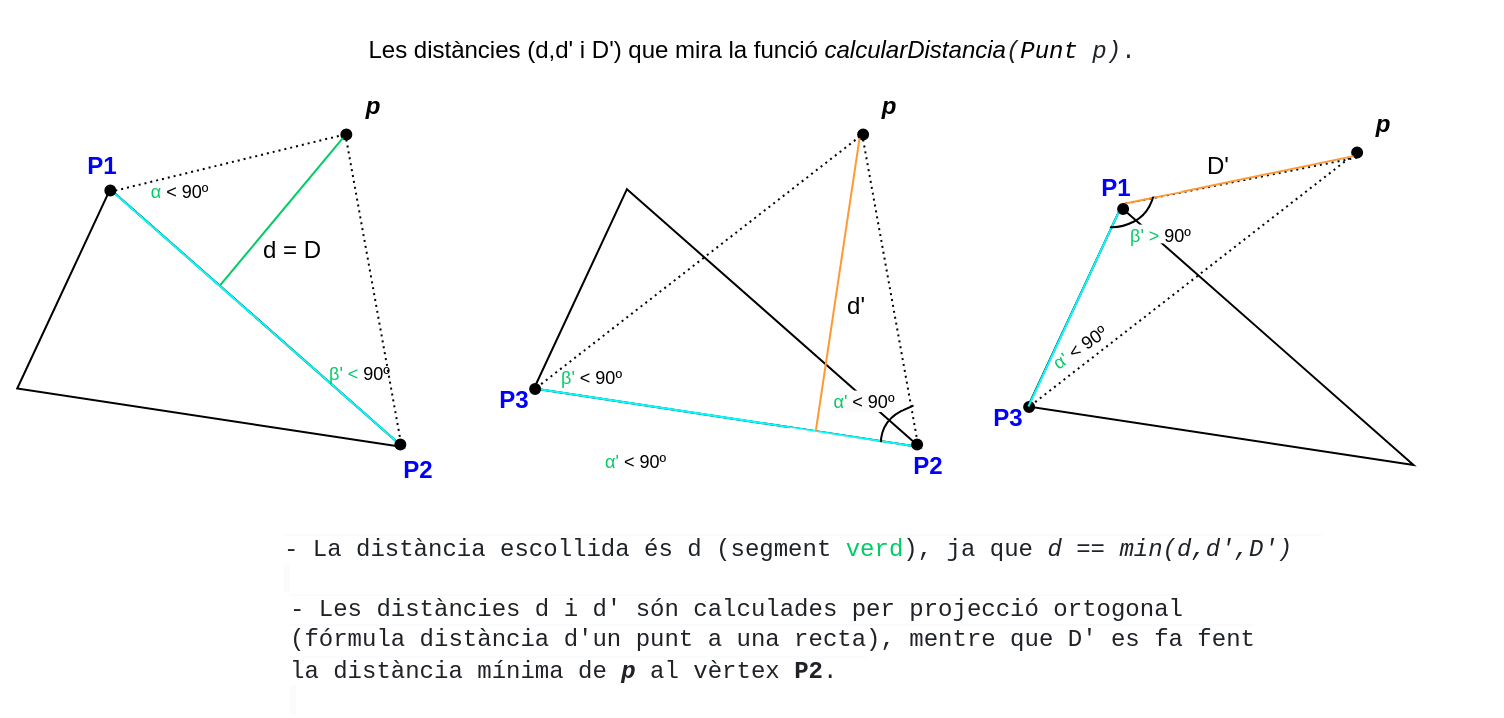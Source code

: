 <mxfile version="22.1.7" type="device">
  <diagram name="Pàgina-1" id="t4-3i-fzktAIc9puQOTV">
    <mxGraphModel dx="1002" dy="543" grid="1" gridSize="10" guides="1" tooltips="1" connect="1" arrows="1" fold="1" page="1" pageScale="1" pageWidth="827" pageHeight="1169" math="0" shadow="0">
      <root>
        <mxCell id="0" />
        <mxCell id="1" parent="0" />
        <mxCell id="68czG8918Wwrf0z5QYm2-79" value="Les distàncies (d,d&#39; i D&#39;) que mira la funció&amp;nbsp;&lt;i&gt;calcularDistancia&lt;span style=&quot;color: rgb(31, 35, 40); font-family: ui-monospace, SFMono-Regular, &amp;quot;SF Mono&amp;quot;, Menlo, Consolas, &amp;quot;Liberation Mono&amp;quot;, monospace; text-align: start; background-color: rgb(255, 255, 255);&quot;&gt;(&lt;/span&gt;&lt;span style=&quot;box-sizing: border-box; color: var(--color-prettylights-syntax-storage-modifier-import); font-family: ui-monospace, SFMono-Regular, &amp;quot;SF Mono&amp;quot;, Menlo, Consolas, &amp;quot;Liberation Mono&amp;quot;, monospace; text-align: start;&quot; class=&quot;pl-smi&quot;&gt;Punt&lt;/span&gt;&lt;span style=&quot;color: rgb(31, 35, 40); font-family: ui-monospace, SFMono-Regular, &amp;quot;SF Mono&amp;quot;, Menlo, Consolas, &amp;quot;Liberation Mono&amp;quot;, monospace; text-align: start; background-color: rgb(255, 255, 255);&quot;&gt; &lt;/span&gt;&lt;span style=&quot;box-sizing: border-box; margin-bottom: 0px; color: rgb(31, 35, 40); font-family: ui-monospace, SFMono-Regular, &amp;quot;SF Mono&amp;quot;, Menlo, Consolas, &amp;quot;Liberation Mono&amp;quot;, monospace; text-align: start;&quot; class=&quot;pl-s1&quot;&gt;p&lt;/span&gt;&lt;/i&gt;&lt;span style=&quot;color: rgb(31, 35, 40); font-family: ui-monospace, SFMono-Regular, &amp;quot;SF Mono&amp;quot;, Menlo, Consolas, &amp;quot;Liberation Mono&amp;quot;, monospace; text-align: start; background-color: rgb(255, 255, 255);&quot;&gt;&lt;i&gt;)&lt;/i&gt;.&lt;/span&gt;" style="text;html=1;strokeColor=none;fillColor=none;align=center;verticalAlign=middle;whiteSpace=wrap;rounded=0;" parent="1" vertex="1">
          <mxGeometry x="39.59" y="140" width="750" height="50" as="geometry" />
        </mxCell>
        <mxCell id="KhGMIewLTXNn31ryJmVY-80" value="" style="triangle;whiteSpace=wrap;html=1;rotation=25;" parent="1" vertex="1">
          <mxGeometry x="62.09" y="268.96" width="187.03" height="110" as="geometry" />
        </mxCell>
        <mxCell id="KhGMIewLTXNn31ryJmVY-81" value="" style="endArrow=none;html=1;rounded=0;strokeColor=#00FFFF;exitX=0.731;exitY=0.981;exitDx=0;exitDy=0;entryX=1;entryY=0.5;entryDx=0;entryDy=0;exitPerimeter=0;" parent="1" target="KhGMIewLTXNn31ryJmVY-80" edge="1">
          <mxGeometry width="50" height="50" relative="1" as="geometry">
            <mxPoint x="93.53" y="234.22" as="sourcePoint" />
            <mxPoint x="229.67" y="364.79" as="targetPoint" />
          </mxGeometry>
        </mxCell>
        <mxCell id="KhGMIewLTXNn31ryJmVY-82" value="&lt;b&gt;P1&lt;/b&gt;" style="text;html=1;strokeColor=none;fillColor=none;align=center;verticalAlign=middle;whiteSpace=wrap;rounded=0;fontColor=#0000FF;" parent="1" vertex="1">
          <mxGeometry x="59.67" y="207.79" width="60" height="30" as="geometry" />
        </mxCell>
        <mxCell id="KhGMIewLTXNn31ryJmVY-83" value="" style="ellipse;whiteSpace=wrap;html=1;labelBackgroundColor=#FF0F0F;fillColor=#000000;fontColor=#FF0F0F;" parent="1" vertex="1">
          <mxGeometry x="91.67" y="232.79" width="5" height="5" as="geometry" />
        </mxCell>
        <mxCell id="KhGMIewLTXNn31ryJmVY-84" value="" style="ellipse;whiteSpace=wrap;html=1;labelBackgroundColor=#FF0F0F;fillColor=#000000;fontColor=#FF0F0F;" parent="1" vertex="1">
          <mxGeometry x="236.67" y="359.79" width="5" height="5" as="geometry" />
        </mxCell>
        <mxCell id="KhGMIewLTXNn31ryJmVY-85" value="" style="ellipse;whiteSpace=wrap;html=1;labelBackgroundColor=#FF0F0F;fillColor=#000000;fontColor=#FF0F0F;" parent="1" vertex="1">
          <mxGeometry x="209.67" y="204.79" width="5" height="5" as="geometry" />
        </mxCell>
        <mxCell id="KhGMIewLTXNn31ryJmVY-86" value="" style="endArrow=none;dashed=1;html=1;dashPattern=1 2;strokeWidth=1;rounded=0;entryX=0.467;entryY=0.463;entryDx=0;entryDy=0;entryPerimeter=0;exitX=1;exitY=0.5;exitDx=0;exitDy=0;" parent="1" source="KhGMIewLTXNn31ryJmVY-83" target="KhGMIewLTXNn31ryJmVY-85" edge="1">
          <mxGeometry width="50" height="50" relative="1" as="geometry">
            <mxPoint x="129.67" y="234.79" as="sourcePoint" />
            <mxPoint x="149.67" y="254.79" as="targetPoint" />
          </mxGeometry>
        </mxCell>
        <mxCell id="KhGMIewLTXNn31ryJmVY-87" value="" style="endArrow=none;dashed=1;html=1;dashPattern=1 2;strokeWidth=1;rounded=0;exitX=0.5;exitY=1;exitDx=0;exitDy=0;entryX=0.5;entryY=0;entryDx=0;entryDy=0;" parent="1" source="KhGMIewLTXNn31ryJmVY-85" target="KhGMIewLTXNn31ryJmVY-84" edge="1">
          <mxGeometry width="50" height="50" relative="1" as="geometry">
            <mxPoint x="106.67" y="245.79" as="sourcePoint" />
            <mxPoint x="259.67" y="274.79" as="targetPoint" />
          </mxGeometry>
        </mxCell>
        <mxCell id="KhGMIewLTXNn31ryJmVY-88" value="" style="endArrow=none;html=1;rounded=0;entryX=0;entryY=1;entryDx=0;entryDy=0;exitX=0.375;exitY=0.184;exitDx=0;exitDy=0;exitPerimeter=0;strokeColor=#00CC66;" parent="1" source="KhGMIewLTXNn31ryJmVY-80" target="KhGMIewLTXNn31ryJmVY-85" edge="1">
          <mxGeometry width="50" height="50" relative="1" as="geometry">
            <mxPoint x="139.67" y="293.79" as="sourcePoint" />
            <mxPoint x="119.67" y="244.79" as="targetPoint" />
          </mxGeometry>
        </mxCell>
        <mxCell id="KhGMIewLTXNn31ryJmVY-89" value="&lt;font style=&quot;font-size: 9px;&quot;&gt;&amp;nbsp; &amp;nbsp; &amp;nbsp;&lt;font color=&quot;#00cc66&quot;&gt;α&lt;/font&gt; &amp;lt; 90º&lt;/font&gt;" style="text;html=1;strokeColor=none;fillColor=none;align=center;verticalAlign=middle;whiteSpace=wrap;rounded=0;" parent="1" vertex="1">
          <mxGeometry x="91.67" y="220.29" width="60.55" height="30" as="geometry" />
        </mxCell>
        <mxCell id="KhGMIewLTXNn31ryJmVY-91" value="d = D" style="text;html=1;strokeColor=none;fillColor=none;align=center;verticalAlign=middle;whiteSpace=wrap;rounded=0;" parent="1" vertex="1">
          <mxGeometry x="154.67" y="250.29" width="60" height="30" as="geometry" />
        </mxCell>
        <mxCell id="KhGMIewLTXNn31ryJmVY-92" value="&lt;b&gt;&lt;i&gt;p&lt;/i&gt;&lt;/b&gt;" style="text;html=1;strokeColor=none;fillColor=none;align=center;verticalAlign=middle;whiteSpace=wrap;rounded=0;" parent="1" vertex="1">
          <mxGeometry x="214.67" y="177.79" width="21.49" height="30" as="geometry" />
        </mxCell>
        <mxCell id="KhGMIewLTXNn31ryJmVY-95" value="" style="triangle;whiteSpace=wrap;html=1;rotation=25;" parent="1" vertex="1">
          <mxGeometry x="320.48" y="268.96" width="187.03" height="110" as="geometry" />
        </mxCell>
        <mxCell id="KhGMIewLTXNn31ryJmVY-96" value="" style="endArrow=none;html=1;rounded=0;strokeColor=#00FFFF;entryX=1;entryY=0.5;entryDx=0;entryDy=0;targetPerimeterSpacing=0;startSize=6;exitX=0.001;exitY=0.999;exitDx=0;exitDy=0;exitPerimeter=0;" parent="1" source="KhGMIewLTXNn31ryJmVY-95" target="KhGMIewLTXNn31ryJmVY-95" edge="1">
          <mxGeometry width="50" height="50" relative="1" as="geometry">
            <mxPoint x="308.06" y="337.79" as="sourcePoint" />
            <mxPoint x="488.06" y="364.79" as="targetPoint" />
          </mxGeometry>
        </mxCell>
        <mxCell id="KhGMIewLTXNn31ryJmVY-97" value="&lt;b&gt;P3&lt;/b&gt;" style="text;html=1;strokeColor=none;fillColor=none;align=center;verticalAlign=middle;whiteSpace=wrap;rounded=0;fontColor=#0000FF;" parent="1" vertex="1">
          <mxGeometry x="281.06" y="325" width="30" height="30" as="geometry" />
        </mxCell>
        <mxCell id="KhGMIewLTXNn31ryJmVY-98" value="" style="ellipse;whiteSpace=wrap;html=1;labelBackgroundColor=#FF0F0F;fillColor=#000000;fontColor=#FF0F0F;" parent="1" vertex="1">
          <mxGeometry x="304.06" y="332" width="5" height="5" as="geometry" />
        </mxCell>
        <mxCell id="KhGMIewLTXNn31ryJmVY-99" value="" style="ellipse;whiteSpace=wrap;html=1;labelBackgroundColor=#FF0F0F;fillColor=#000000;fontColor=#FF0F0F;" parent="1" vertex="1">
          <mxGeometry x="495.06" y="359.79" width="5" height="5" as="geometry" />
        </mxCell>
        <mxCell id="KhGMIewLTXNn31ryJmVY-100" value="" style="ellipse;whiteSpace=wrap;html=1;labelBackgroundColor=#FF0F0F;fillColor=#000000;fontColor=#FF0F0F;" parent="1" vertex="1">
          <mxGeometry x="468.06" y="204.79" width="5" height="5" as="geometry" />
        </mxCell>
        <mxCell id="KhGMIewLTXNn31ryJmVY-101" value="" style="endArrow=none;dashed=1;html=1;dashPattern=1 2;strokeWidth=1;rounded=0;entryX=0.467;entryY=0.463;entryDx=0;entryDy=0;entryPerimeter=0;exitX=0.005;exitY=0.992;exitDx=0;exitDy=0;exitPerimeter=0;" parent="1" source="KhGMIewLTXNn31ryJmVY-95" target="KhGMIewLTXNn31ryJmVY-100" edge="1">
          <mxGeometry width="50" height="50" relative="1" as="geometry">
            <mxPoint x="388.06" y="234.79" as="sourcePoint" />
            <mxPoint x="408.06" y="254.79" as="targetPoint" />
          </mxGeometry>
        </mxCell>
        <mxCell id="KhGMIewLTXNn31ryJmVY-102" value="" style="endArrow=none;dashed=1;html=1;dashPattern=1 2;strokeWidth=1;rounded=0;exitX=0.5;exitY=1;exitDx=0;exitDy=0;entryX=0.5;entryY=0;entryDx=0;entryDy=0;" parent="1" source="KhGMIewLTXNn31ryJmVY-100" target="KhGMIewLTXNn31ryJmVY-99" edge="1">
          <mxGeometry width="50" height="50" relative="1" as="geometry">
            <mxPoint x="365.06" y="245.79" as="sourcePoint" />
            <mxPoint x="518.06" y="274.79" as="targetPoint" />
          </mxGeometry>
        </mxCell>
        <mxCell id="KhGMIewLTXNn31ryJmVY-103" value="" style="endArrow=none;html=1;rounded=0;entryX=0;entryY=1;entryDx=0;entryDy=0;strokeColor=#FF9933;targetPerimeterSpacing=0;sourcePerimeterSpacing=0;exitX=0.731;exitY=0.635;exitDx=0;exitDy=0;exitPerimeter=0;" parent="1" source="KhGMIewLTXNn31ryJmVY-95" target="KhGMIewLTXNn31ryJmVY-100" edge="1">
          <mxGeometry width="50" height="50" relative="1" as="geometry">
            <mxPoint x="428.06" y="357.79" as="sourcePoint" />
            <mxPoint x="378.06" y="244.79" as="targetPoint" />
          </mxGeometry>
        </mxCell>
        <mxCell id="KhGMIewLTXNn31ryJmVY-104" value="&lt;font style=&quot;font-size: 9px;&quot;&gt;&amp;nbsp; &amp;nbsp; &amp;nbsp;&lt;font color=&quot;#00cc66&quot;&gt;α&#39;&lt;/font&gt; &amp;lt; 90º&lt;/font&gt;" style="text;html=1;strokeColor=none;fillColor=none;align=center;verticalAlign=middle;whiteSpace=wrap;rounded=0;" parent="1" vertex="1">
          <mxGeometry x="320.0" y="355" width="60.55" height="30" as="geometry" />
        </mxCell>
        <mxCell id="KhGMIewLTXNn31ryJmVY-105" value="&lt;font style=&quot;font-size: 9px;&quot;&gt;&amp;nbsp; &amp;nbsp;&lt;font color=&quot;#00cc66&quot;&gt; &amp;nbsp;β&#39;&amp;nbsp;&lt;/font&gt;&amp;lt; 90º&lt;/font&gt;" style="text;html=1;strokeColor=none;fillColor=none;align=center;verticalAlign=middle;whiteSpace=wrap;rounded=0;" parent="1" vertex="1">
          <mxGeometry x="298.06" y="312.79" width="60.55" height="30" as="geometry" />
        </mxCell>
        <mxCell id="KhGMIewLTXNn31ryJmVY-106" value="d&#39;" style="text;html=1;strokeColor=none;fillColor=none;align=center;verticalAlign=middle;whiteSpace=wrap;rounded=0;" parent="1" vertex="1">
          <mxGeometry x="446.96" y="277.79" width="40" height="30" as="geometry" />
        </mxCell>
        <mxCell id="KhGMIewLTXNn31ryJmVY-107" value="&lt;b&gt;&lt;i&gt;p&lt;/i&gt;&lt;/b&gt;" style="text;html=1;strokeColor=none;fillColor=none;align=center;verticalAlign=middle;whiteSpace=wrap;rounded=0;" parent="1" vertex="1">
          <mxGeometry x="473.06" y="177.79" width="21.49" height="30" as="geometry" />
        </mxCell>
        <mxCell id="KhGMIewLTXNn31ryJmVY-108" value="&lt;b&gt;P2&lt;/b&gt;" style="text;html=1;strokeColor=none;fillColor=none;align=center;verticalAlign=middle;whiteSpace=wrap;rounded=0;fontColor=#0000FF;" parent="1" vertex="1">
          <mxGeometry x="218.06" y="359.5" width="60" height="30" as="geometry" />
        </mxCell>
        <mxCell id="KhGMIewLTXNn31ryJmVY-109" value="&lt;b&gt;P2&lt;/b&gt;" style="text;html=1;strokeColor=none;fillColor=none;align=center;verticalAlign=middle;whiteSpace=wrap;rounded=0;fontColor=#0000FF;" parent="1" vertex="1">
          <mxGeometry x="473.06" y="357.96" width="60" height="30" as="geometry" />
        </mxCell>
        <mxCell id="KhGMIewLTXNn31ryJmVY-110" value="" style="triangle;whiteSpace=wrap;html=1;rotation=25;" parent="1" vertex="1">
          <mxGeometry x="567.48" y="277.96" width="187.03" height="110" as="geometry" />
        </mxCell>
        <mxCell id="KhGMIewLTXNn31ryJmVY-111" value="" style="endArrow=none;html=1;rounded=0;strokeColor=#00FFFF;entryX=0;entryY=0;entryDx=0;entryDy=0;targetPerimeterSpacing=0;startSize=6;exitX=0.001;exitY=0.999;exitDx=0;exitDy=0;exitPerimeter=0;entryPerimeter=0;" parent="1" source="KhGMIewLTXNn31ryJmVY-114" target="KhGMIewLTXNn31ryJmVY-110" edge="1">
          <mxGeometry width="50" height="50" relative="1" as="geometry">
            <mxPoint x="555.06" y="346.79" as="sourcePoint" />
            <mxPoint x="735.06" y="373.79" as="targetPoint" />
          </mxGeometry>
        </mxCell>
        <mxCell id="KhGMIewLTXNn31ryJmVY-112" value="&lt;b&gt;P3&lt;/b&gt;" style="text;html=1;strokeColor=none;fillColor=none;align=center;verticalAlign=middle;whiteSpace=wrap;rounded=0;fontColor=#0000FF;" parent="1" vertex="1">
          <mxGeometry x="528.06" y="334" width="30" height="30" as="geometry" />
        </mxCell>
        <mxCell id="KhGMIewLTXNn31ryJmVY-113" value="" style="ellipse;whiteSpace=wrap;html=1;labelBackgroundColor=#FF0F0F;fillColor=#000000;fontColor=#FF0F0F;" parent="1" vertex="1">
          <mxGeometry x="551.06" y="341" width="5" height="5" as="geometry" />
        </mxCell>
        <mxCell id="KhGMIewLTXNn31ryJmVY-115" value="" style="ellipse;whiteSpace=wrap;html=1;labelBackgroundColor=#FF0F0F;fillColor=#000000;fontColor=#FF0F0F;" parent="1" vertex="1">
          <mxGeometry x="715.06" y="213.79" width="5" height="5" as="geometry" />
        </mxCell>
        <mxCell id="KhGMIewLTXNn31ryJmVY-116" value="" style="endArrow=none;dashed=1;html=1;dashPattern=1 2;strokeWidth=1;rounded=0;entryX=0.467;entryY=0.463;entryDx=0;entryDy=0;entryPerimeter=0;exitX=0.005;exitY=0.992;exitDx=0;exitDy=0;exitPerimeter=0;" parent="1" source="KhGMIewLTXNn31ryJmVY-110" target="KhGMIewLTXNn31ryJmVY-115" edge="1">
          <mxGeometry width="50" height="50" relative="1" as="geometry">
            <mxPoint x="635.06" y="243.79" as="sourcePoint" />
            <mxPoint x="655.06" y="263.79" as="targetPoint" />
          </mxGeometry>
        </mxCell>
        <mxCell id="KhGMIewLTXNn31ryJmVY-117" value="" style="endArrow=none;dashed=1;html=1;dashPattern=1 2;strokeWidth=1;rounded=0;exitX=0.5;exitY=1;exitDx=0;exitDy=0;entryX=0.5;entryY=0;entryDx=0;entryDy=0;" parent="1" source="KhGMIewLTXNn31ryJmVY-115" target="KhGMIewLTXNn31ryJmVY-114" edge="1">
          <mxGeometry width="50" height="50" relative="1" as="geometry">
            <mxPoint x="612.06" y="254.79" as="sourcePoint" />
            <mxPoint x="765.06" y="283.79" as="targetPoint" />
          </mxGeometry>
        </mxCell>
        <mxCell id="KhGMIewLTXNn31ryJmVY-118" value="" style="endArrow=none;html=1;rounded=0;entryX=0;entryY=1;entryDx=0;entryDy=0;strokeColor=#FF9933;targetPerimeterSpacing=0;sourcePerimeterSpacing=0;exitX=0.5;exitY=0;exitDx=0;exitDy=0;" parent="1" source="KhGMIewLTXNn31ryJmVY-114" target="KhGMIewLTXNn31ryJmVY-115" edge="1">
          <mxGeometry width="50" height="50" relative="1" as="geometry">
            <mxPoint x="675.06" y="366.79" as="sourcePoint" />
            <mxPoint x="625.06" y="253.79" as="targetPoint" />
          </mxGeometry>
        </mxCell>
        <mxCell id="KhGMIewLTXNn31ryJmVY-121" value="D&#39;" style="text;html=1;strokeColor=none;fillColor=none;align=center;verticalAlign=middle;whiteSpace=wrap;rounded=0;" parent="1" vertex="1">
          <mxGeometry x="628.06" y="207.79" width="40" height="30" as="geometry" />
        </mxCell>
        <mxCell id="KhGMIewLTXNn31ryJmVY-122" value="&lt;b&gt;&lt;i&gt;p&lt;/i&gt;&lt;/b&gt;" style="text;html=1;strokeColor=none;fillColor=none;align=center;verticalAlign=middle;whiteSpace=wrap;rounded=0;" parent="1" vertex="1">
          <mxGeometry x="720.06" y="186.79" width="21.49" height="30" as="geometry" />
        </mxCell>
        <mxCell id="KhGMIewLTXNn31ryJmVY-123" value="&lt;b&gt;P1&lt;/b&gt;" style="text;html=1;strokeColor=none;fillColor=none;align=center;verticalAlign=middle;whiteSpace=wrap;rounded=0;fontColor=#0000FF;" parent="1" vertex="1">
          <mxGeometry x="570" y="219.25" width="54.06" height="30" as="geometry" />
        </mxCell>
        <mxCell id="KhGMIewLTXNn31ryJmVY-125" value="" style="endArrow=none;html=1;rounded=0;strokeColor=#00FFFF;entryX=0;entryY=0.025;entryDx=0;entryDy=0;targetPerimeterSpacing=0;startSize=6;exitX=0.001;exitY=0.999;exitDx=0;exitDy=0;exitPerimeter=0;entryPerimeter=0;" parent="1" source="KhGMIewLTXNn31ryJmVY-110" target="KhGMIewLTXNn31ryJmVY-110" edge="1">
          <mxGeometry width="50" height="50" relative="1" as="geometry">
            <mxPoint x="553.06" y="343" as="sourcePoint" />
            <mxPoint x="599.06" y="244" as="targetPoint" />
          </mxGeometry>
        </mxCell>
        <mxCell id="KhGMIewLTXNn31ryJmVY-114" value="" style="ellipse;whiteSpace=wrap;html=1;labelBackgroundColor=#FF0F0F;fillColor=#000000;fontColor=#FF0F0F;" parent="1" vertex="1">
          <mxGeometry x="598.06" y="242" width="5" height="5" as="geometry" />
        </mxCell>
        <mxCell id="KhGMIewLTXNn31ryJmVY-127" value="&lt;font style=&quot;font-size: 9px;&quot;&gt;&amp;nbsp; &amp;nbsp; &amp;nbsp;&lt;font color=&quot;#00cc66&quot;&gt;α&#39;&lt;/font&gt; &amp;lt; 90º&lt;/font&gt;" style="text;html=1;strokeColor=none;fillColor=none;align=center;verticalAlign=middle;whiteSpace=wrap;rounded=0;rotation=325;" parent="1" vertex="1">
          <mxGeometry x="542.51" y="302" width="60.55" height="30" as="geometry" />
        </mxCell>
        <mxCell id="KhGMIewLTXNn31ryJmVY-129" value="&lt;span style=&quot;border-color: var(--border-color); color: rgb(0, 0, 0); font-family: Helvetica; font-size: 12px; font-variant-ligatures: normal; font-variant-caps: normal; letter-spacing: normal; orphans: 2; text-align: center; text-indent: 0px; text-transform: none; widows: 2; word-spacing: 0px; -webkit-text-stroke-width: 0px; background-color: rgb(251, 251, 251); text-decoration-thickness: initial; text-decoration-style: initial; text-decoration-color: initial; font-weight: 400;&quot;&gt;&lt;span style=&quot;border-color: var(--border-color); color: rgb(31, 35, 40); font-family: ui-monospace, SFMono-Regular, &amp;quot;SF Mono&amp;quot;, Menlo, Consolas, &amp;quot;Liberation Mono&amp;quot;, monospace; text-align: start; background-color: rgb(255, 255, 255);&quot;&gt;- La distància escollida és d (segment&amp;nbsp;&lt;/span&gt;&lt;span style=&quot;border-color: var(--border-color); font-family: ui-monospace, SFMono-Regular, &amp;quot;SF Mono&amp;quot;, Menlo, Consolas, &amp;quot;Liberation Mono&amp;quot;, monospace; text-align: start; background-color: rgb(255, 255, 255);&quot;&gt;&lt;font color=&quot;#00cc66&quot; style=&quot;border-color: var(--border-color);&quot;&gt;verd&lt;/font&gt;&lt;/span&gt;&lt;span style=&quot;border-color: var(--border-color); color: rgb(31, 35, 40); font-family: ui-monospace, SFMono-Regular, &amp;quot;SF Mono&amp;quot;, Menlo, Consolas, &amp;quot;Liberation Mono&amp;quot;, monospace; text-align: start; background-color: rgb(255, 255, 255);&quot;&gt;), ja que &lt;i&gt;d == min(d,d&#39;,D&#39;)&amp;nbsp;&amp;nbsp;&lt;/i&gt;&lt;/span&gt;&lt;/span&gt;&lt;i&gt;&lt;br style=&quot;border-color: var(--border-color); color: rgb(0, 0, 0); font-family: Helvetica; font-size: 12px; font-variant-ligatures: normal; font-variant-caps: normal; font-weight: 400; letter-spacing: normal; orphans: 2; text-align: center; text-indent: 0px; text-transform: none; widows: 2; word-spacing: 0px; -webkit-text-stroke-width: 0px; background-color: rgb(251, 251, 251); text-decoration-thickness: initial; text-decoration-style: initial; text-decoration-color: initial;&quot;&gt;&lt;span style=&quot;color: rgb(0, 0, 0); font-family: Helvetica; font-size: 12px; font-variant-ligatures: normal; font-variant-caps: normal; font-weight: 400; letter-spacing: normal; orphans: 2; text-align: center; text-indent: 0px; text-transform: none; widows: 2; word-spacing: 0px; -webkit-text-stroke-width: 0px; background-color: rgb(251, 251, 251); text-decoration-thickness: initial; text-decoration-style: initial; text-decoration-color: initial; float: none; display: inline !important;&quot;&gt;&amp;nbsp;&lt;/span&gt;&lt;/i&gt;" style="text;whiteSpace=wrap;html=1;" parent="1" vertex="1">
          <mxGeometry x="179.06" y="399.79" width="536" height="30" as="geometry" />
        </mxCell>
        <mxCell id="KhGMIewLTXNn31ryJmVY-130" value="&lt;span style=&quot;border-color: var(--border-color); color: rgb(0, 0, 0); font-family: Helvetica; font-size: 12px; font-variant-ligatures: normal; font-variant-caps: normal; letter-spacing: normal; orphans: 2; text-align: center; text-indent: 0px; text-transform: none; widows: 2; word-spacing: 0px; -webkit-text-stroke-width: 0px; background-color: rgb(251, 251, 251); text-decoration-thickness: initial; text-decoration-style: initial; text-decoration-color: initial;&quot;&gt;&lt;span style=&quot;border-color: var(--border-color); color: rgb(31, 35, 40); font-family: ui-monospace, SFMono-Regular, &amp;quot;SF Mono&amp;quot;, Menlo, Consolas, &amp;quot;Liberation Mono&amp;quot;, monospace; text-align: start; background-color: rgb(255, 255, 255);&quot;&gt;- Les distàncies d i d&#39; són calculades per projecció ortogonal (fórmula distància d&#39;un punt a una recta), mentre que D&#39; es fa fent la distància mínima de &lt;b&gt;&lt;i&gt;p&lt;/i&gt;&lt;/b&gt; al vèrtex &lt;b&gt;P2&lt;/b&gt;.&lt;/span&gt;&lt;span style=&quot;font-weight: 400; border-color: var(--border-color); color: rgb(31, 35, 40); font-family: ui-monospace, SFMono-Regular, &amp;quot;SF Mono&amp;quot;, Menlo, Consolas, &amp;quot;Liberation Mono&amp;quot;, monospace; text-align: start; background-color: rgb(255, 255, 255);&quot;&gt;&amp;nbsp;&amp;nbsp;&lt;/span&gt;&lt;/span&gt;&lt;br style=&quot;border-color: var(--border-color); color: rgb(0, 0, 0); font-family: Helvetica; font-size: 12px; font-variant-ligatures: normal; font-variant-caps: normal; font-weight: 400; letter-spacing: normal; orphans: 2; text-align: center; text-indent: 0px; text-transform: none; widows: 2; word-spacing: 0px; -webkit-text-stroke-width: 0px; background-color: rgb(251, 251, 251); text-decoration-thickness: initial; text-decoration-style: initial; text-decoration-color: initial;&quot;&gt;&lt;span style=&quot;color: rgb(0, 0, 0); font-family: Helvetica; font-size: 12px; font-variant-ligatures: normal; font-variant-caps: normal; font-weight: 400; letter-spacing: normal; orphans: 2; text-align: center; text-indent: 0px; text-transform: none; widows: 2; word-spacing: 0px; -webkit-text-stroke-width: 0px; background-color: rgb(251, 251, 251); text-decoration-thickness: initial; text-decoration-style: initial; text-decoration-color: initial; float: none; display: inline !important;&quot;&gt;&amp;nbsp;&lt;/span&gt;" style="text;whiteSpace=wrap;html=1;" parent="1" vertex="1">
          <mxGeometry x="181.9" y="429.79" width="498.1" height="30" as="geometry" />
        </mxCell>
        <mxCell id="KhGMIewLTXNn31ryJmVY-132" value="&lt;font style=&quot;font-size: 9px;&quot;&gt;&amp;nbsp; &amp;nbsp;&lt;font color=&quot;#00cc66&quot;&gt; &amp;nbsp;β&#39; &amp;lt;&lt;/font&gt;&amp;nbsp;90º&lt;/font&gt;" style="text;html=1;strokeColor=none;fillColor=none;align=center;verticalAlign=middle;whiteSpace=wrap;rounded=0;" parent="1" vertex="1">
          <mxGeometry x="181.9" y="311" width="60.55" height="30" as="geometry" />
        </mxCell>
        <mxCell id="KhGMIewLTXNn31ryJmVY-133" value="" style="curved=1;endArrow=classic;html=1;rounded=0;" parent="1" source="KhGMIewLTXNn31ryJmVY-136" edge="1">
          <mxGeometry width="50" height="50" relative="1" as="geometry">
            <mxPoint x="500" y="380" as="sourcePoint" />
            <mxPoint x="520" y="340" as="targetPoint" />
            <Array as="points">
              <mxPoint x="481.06" y="379.5" />
              <mxPoint x="478" y="351.54" />
              <mxPoint x="501.06" y="339.5" />
            </Array>
          </mxGeometry>
        </mxCell>
        <mxCell id="KhGMIewLTXNn31ryJmVY-135" value="" style="rounded=0;whiteSpace=wrap;html=1;strokeColor=#FFFFFF;rotation=349.5;" parent="1" vertex="1">
          <mxGeometry x="493" y="293.96" width="24.94" height="60" as="geometry" />
        </mxCell>
        <mxCell id="KhGMIewLTXNn31ryJmVY-136" value="" style="rounded=0;whiteSpace=wrap;html=1;strokeColor=#FFFFFF;rotation=279;" parent="1" vertex="1">
          <mxGeometry x="448.12" y="342.79" width="25" height="57" as="geometry" />
        </mxCell>
        <mxCell id="KhGMIewLTXNn31ryJmVY-137" value="&lt;font style=&quot;border-color: var(--border-color); font-size: 9px; background-color: rgb(251, 251, 251);&quot; color=&quot;#00cc66&quot;&gt;α&#39;&lt;/font&gt;&lt;span style=&quot;font-size: 9px; background-color: rgb(251, 251, 251);&quot;&gt;&amp;nbsp;&amp;lt; 90º&lt;/span&gt;" style="rounded=0;whiteSpace=wrap;html=1;strokeColor=#FFFFFF;rotation=0;" parent="1" vertex="1">
          <mxGeometry x="452.06" y="335.8" width="37.94" height="8.4" as="geometry" />
        </mxCell>
        <mxCell id="KhGMIewLTXNn31ryJmVY-138" value="&lt;font style=&quot;border-color: var(--border-color); font-size: 9px;&quot; color=&quot;#00cc66&quot;&gt;&amp;nbsp;β&#39; &amp;gt;&lt;/font&gt;&lt;span style=&quot;font-size: 9px;&quot;&gt;&amp;nbsp;90º&lt;/span&gt;" style="rounded=0;whiteSpace=wrap;html=1;strokeColor=#FFFFFF;rotation=0;" parent="1" vertex="1">
          <mxGeometry x="598.06" y="252.79" width="40" height="8.4" as="geometry" />
        </mxCell>
        <mxCell id="KhGMIewLTXNn31ryJmVY-139" value="" style="curved=1;endArrow=classic;html=1;rounded=0;" parent="1" edge="1">
          <mxGeometry width="50" height="50" relative="1" as="geometry">
            <mxPoint x="610" y="186.79" as="sourcePoint" />
            <mxPoint x="586" y="241.65" as="targetPoint" />
            <Array as="points">
              <mxPoint x="626.06" y="240.75" />
              <mxPoint x="586.06" y="260.75" />
              <mxPoint x="556.06" y="210.75" />
              <mxPoint x="576.06" y="220.75" />
            </Array>
          </mxGeometry>
        </mxCell>
        <mxCell id="KhGMIewLTXNn31ryJmVY-140" value="" style="rounded=0;whiteSpace=wrap;html=1;strokeColor=#FFFFFF;rotation=349.5;" parent="1" vertex="1">
          <mxGeometry x="561" y="192.79" width="24.94" height="60" as="geometry" />
        </mxCell>
        <mxCell id="KhGMIewLTXNn31ryJmVY-142" value="" style="rounded=0;whiteSpace=wrap;html=1;strokeColor=#FFFFFF;rotation=349.5;" parent="1" vertex="1">
          <mxGeometry x="601" y="177.29" width="23" height="60.5" as="geometry" />
        </mxCell>
        <mxCell id="KhGMIewLTXNn31ryJmVY-144" value="" style="rounded=0;whiteSpace=wrap;html=1;strokeColor=#FFFFFF;rotation=25;" parent="1" vertex="1">
          <mxGeometry x="560" y="239" width="24.94" height="60" as="geometry" />
        </mxCell>
      </root>
    </mxGraphModel>
  </diagram>
</mxfile>
